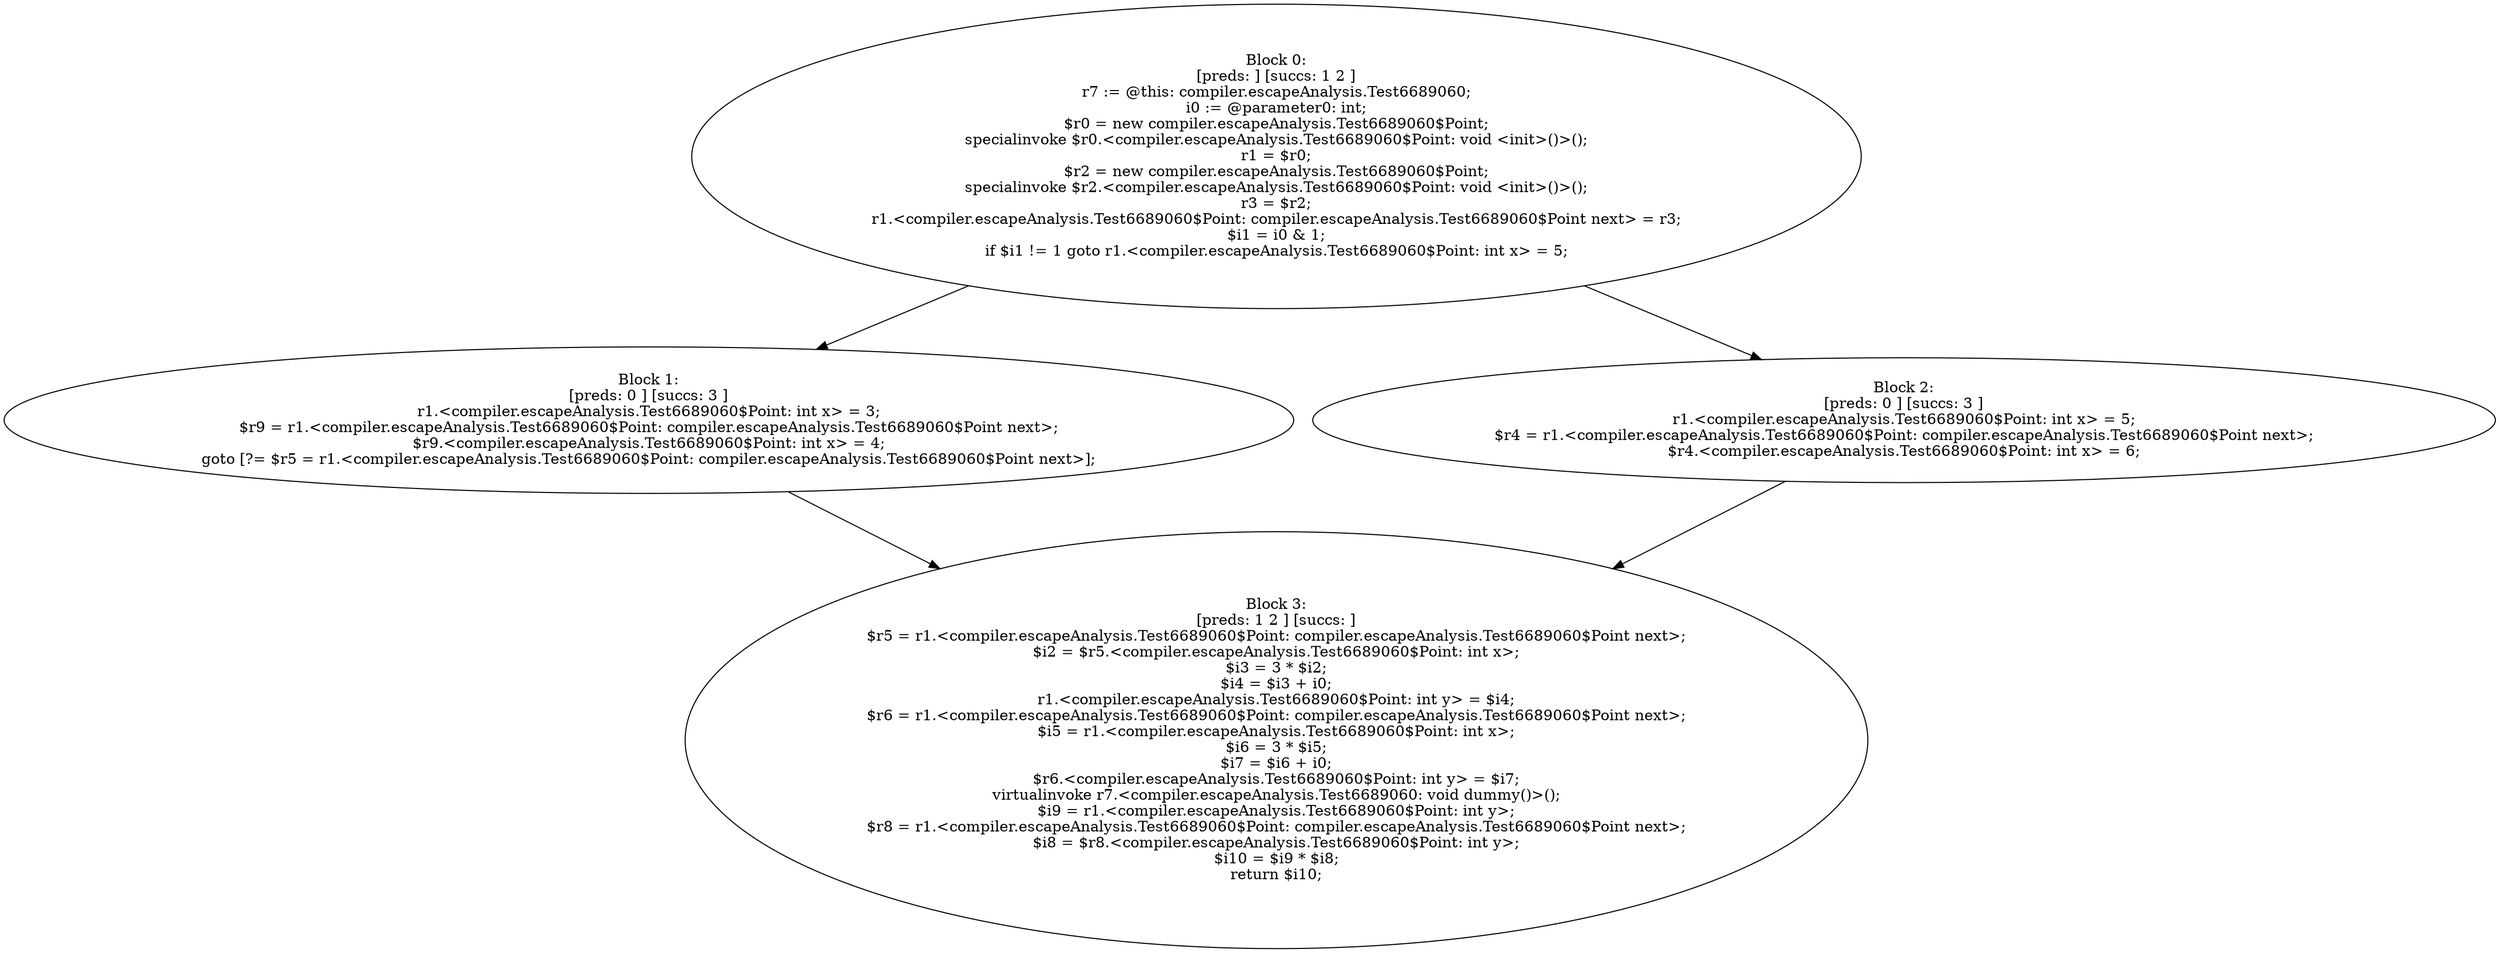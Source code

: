 digraph "unitGraph" {
    "Block 0:
[preds: ] [succs: 1 2 ]
r7 := @this: compiler.escapeAnalysis.Test6689060;
i0 := @parameter0: int;
$r0 = new compiler.escapeAnalysis.Test6689060$Point;
specialinvoke $r0.<compiler.escapeAnalysis.Test6689060$Point: void <init>()>();
r1 = $r0;
$r2 = new compiler.escapeAnalysis.Test6689060$Point;
specialinvoke $r2.<compiler.escapeAnalysis.Test6689060$Point: void <init>()>();
r3 = $r2;
r1.<compiler.escapeAnalysis.Test6689060$Point: compiler.escapeAnalysis.Test6689060$Point next> = r3;
$i1 = i0 & 1;
if $i1 != 1 goto r1.<compiler.escapeAnalysis.Test6689060$Point: int x> = 5;
"
    "Block 1:
[preds: 0 ] [succs: 3 ]
r1.<compiler.escapeAnalysis.Test6689060$Point: int x> = 3;
$r9 = r1.<compiler.escapeAnalysis.Test6689060$Point: compiler.escapeAnalysis.Test6689060$Point next>;
$r9.<compiler.escapeAnalysis.Test6689060$Point: int x> = 4;
goto [?= $r5 = r1.<compiler.escapeAnalysis.Test6689060$Point: compiler.escapeAnalysis.Test6689060$Point next>];
"
    "Block 2:
[preds: 0 ] [succs: 3 ]
r1.<compiler.escapeAnalysis.Test6689060$Point: int x> = 5;
$r4 = r1.<compiler.escapeAnalysis.Test6689060$Point: compiler.escapeAnalysis.Test6689060$Point next>;
$r4.<compiler.escapeAnalysis.Test6689060$Point: int x> = 6;
"
    "Block 3:
[preds: 1 2 ] [succs: ]
$r5 = r1.<compiler.escapeAnalysis.Test6689060$Point: compiler.escapeAnalysis.Test6689060$Point next>;
$i2 = $r5.<compiler.escapeAnalysis.Test6689060$Point: int x>;
$i3 = 3 * $i2;
$i4 = $i3 + i0;
r1.<compiler.escapeAnalysis.Test6689060$Point: int y> = $i4;
$r6 = r1.<compiler.escapeAnalysis.Test6689060$Point: compiler.escapeAnalysis.Test6689060$Point next>;
$i5 = r1.<compiler.escapeAnalysis.Test6689060$Point: int x>;
$i6 = 3 * $i5;
$i7 = $i6 + i0;
$r6.<compiler.escapeAnalysis.Test6689060$Point: int y> = $i7;
virtualinvoke r7.<compiler.escapeAnalysis.Test6689060: void dummy()>();
$i9 = r1.<compiler.escapeAnalysis.Test6689060$Point: int y>;
$r8 = r1.<compiler.escapeAnalysis.Test6689060$Point: compiler.escapeAnalysis.Test6689060$Point next>;
$i8 = $r8.<compiler.escapeAnalysis.Test6689060$Point: int y>;
$i10 = $i9 * $i8;
return $i10;
"
    "Block 0:
[preds: ] [succs: 1 2 ]
r7 := @this: compiler.escapeAnalysis.Test6689060;
i0 := @parameter0: int;
$r0 = new compiler.escapeAnalysis.Test6689060$Point;
specialinvoke $r0.<compiler.escapeAnalysis.Test6689060$Point: void <init>()>();
r1 = $r0;
$r2 = new compiler.escapeAnalysis.Test6689060$Point;
specialinvoke $r2.<compiler.escapeAnalysis.Test6689060$Point: void <init>()>();
r3 = $r2;
r1.<compiler.escapeAnalysis.Test6689060$Point: compiler.escapeAnalysis.Test6689060$Point next> = r3;
$i1 = i0 & 1;
if $i1 != 1 goto r1.<compiler.escapeAnalysis.Test6689060$Point: int x> = 5;
"->"Block 1:
[preds: 0 ] [succs: 3 ]
r1.<compiler.escapeAnalysis.Test6689060$Point: int x> = 3;
$r9 = r1.<compiler.escapeAnalysis.Test6689060$Point: compiler.escapeAnalysis.Test6689060$Point next>;
$r9.<compiler.escapeAnalysis.Test6689060$Point: int x> = 4;
goto [?= $r5 = r1.<compiler.escapeAnalysis.Test6689060$Point: compiler.escapeAnalysis.Test6689060$Point next>];
";
    "Block 0:
[preds: ] [succs: 1 2 ]
r7 := @this: compiler.escapeAnalysis.Test6689060;
i0 := @parameter0: int;
$r0 = new compiler.escapeAnalysis.Test6689060$Point;
specialinvoke $r0.<compiler.escapeAnalysis.Test6689060$Point: void <init>()>();
r1 = $r0;
$r2 = new compiler.escapeAnalysis.Test6689060$Point;
specialinvoke $r2.<compiler.escapeAnalysis.Test6689060$Point: void <init>()>();
r3 = $r2;
r1.<compiler.escapeAnalysis.Test6689060$Point: compiler.escapeAnalysis.Test6689060$Point next> = r3;
$i1 = i0 & 1;
if $i1 != 1 goto r1.<compiler.escapeAnalysis.Test6689060$Point: int x> = 5;
"->"Block 2:
[preds: 0 ] [succs: 3 ]
r1.<compiler.escapeAnalysis.Test6689060$Point: int x> = 5;
$r4 = r1.<compiler.escapeAnalysis.Test6689060$Point: compiler.escapeAnalysis.Test6689060$Point next>;
$r4.<compiler.escapeAnalysis.Test6689060$Point: int x> = 6;
";
    "Block 1:
[preds: 0 ] [succs: 3 ]
r1.<compiler.escapeAnalysis.Test6689060$Point: int x> = 3;
$r9 = r1.<compiler.escapeAnalysis.Test6689060$Point: compiler.escapeAnalysis.Test6689060$Point next>;
$r9.<compiler.escapeAnalysis.Test6689060$Point: int x> = 4;
goto [?= $r5 = r1.<compiler.escapeAnalysis.Test6689060$Point: compiler.escapeAnalysis.Test6689060$Point next>];
"->"Block 3:
[preds: 1 2 ] [succs: ]
$r5 = r1.<compiler.escapeAnalysis.Test6689060$Point: compiler.escapeAnalysis.Test6689060$Point next>;
$i2 = $r5.<compiler.escapeAnalysis.Test6689060$Point: int x>;
$i3 = 3 * $i2;
$i4 = $i3 + i0;
r1.<compiler.escapeAnalysis.Test6689060$Point: int y> = $i4;
$r6 = r1.<compiler.escapeAnalysis.Test6689060$Point: compiler.escapeAnalysis.Test6689060$Point next>;
$i5 = r1.<compiler.escapeAnalysis.Test6689060$Point: int x>;
$i6 = 3 * $i5;
$i7 = $i6 + i0;
$r6.<compiler.escapeAnalysis.Test6689060$Point: int y> = $i7;
virtualinvoke r7.<compiler.escapeAnalysis.Test6689060: void dummy()>();
$i9 = r1.<compiler.escapeAnalysis.Test6689060$Point: int y>;
$r8 = r1.<compiler.escapeAnalysis.Test6689060$Point: compiler.escapeAnalysis.Test6689060$Point next>;
$i8 = $r8.<compiler.escapeAnalysis.Test6689060$Point: int y>;
$i10 = $i9 * $i8;
return $i10;
";
    "Block 2:
[preds: 0 ] [succs: 3 ]
r1.<compiler.escapeAnalysis.Test6689060$Point: int x> = 5;
$r4 = r1.<compiler.escapeAnalysis.Test6689060$Point: compiler.escapeAnalysis.Test6689060$Point next>;
$r4.<compiler.escapeAnalysis.Test6689060$Point: int x> = 6;
"->"Block 3:
[preds: 1 2 ] [succs: ]
$r5 = r1.<compiler.escapeAnalysis.Test6689060$Point: compiler.escapeAnalysis.Test6689060$Point next>;
$i2 = $r5.<compiler.escapeAnalysis.Test6689060$Point: int x>;
$i3 = 3 * $i2;
$i4 = $i3 + i0;
r1.<compiler.escapeAnalysis.Test6689060$Point: int y> = $i4;
$r6 = r1.<compiler.escapeAnalysis.Test6689060$Point: compiler.escapeAnalysis.Test6689060$Point next>;
$i5 = r1.<compiler.escapeAnalysis.Test6689060$Point: int x>;
$i6 = 3 * $i5;
$i7 = $i6 + i0;
$r6.<compiler.escapeAnalysis.Test6689060$Point: int y> = $i7;
virtualinvoke r7.<compiler.escapeAnalysis.Test6689060: void dummy()>();
$i9 = r1.<compiler.escapeAnalysis.Test6689060$Point: int y>;
$r8 = r1.<compiler.escapeAnalysis.Test6689060$Point: compiler.escapeAnalysis.Test6689060$Point next>;
$i8 = $r8.<compiler.escapeAnalysis.Test6689060$Point: int y>;
$i10 = $i9 * $i8;
return $i10;
";
}
